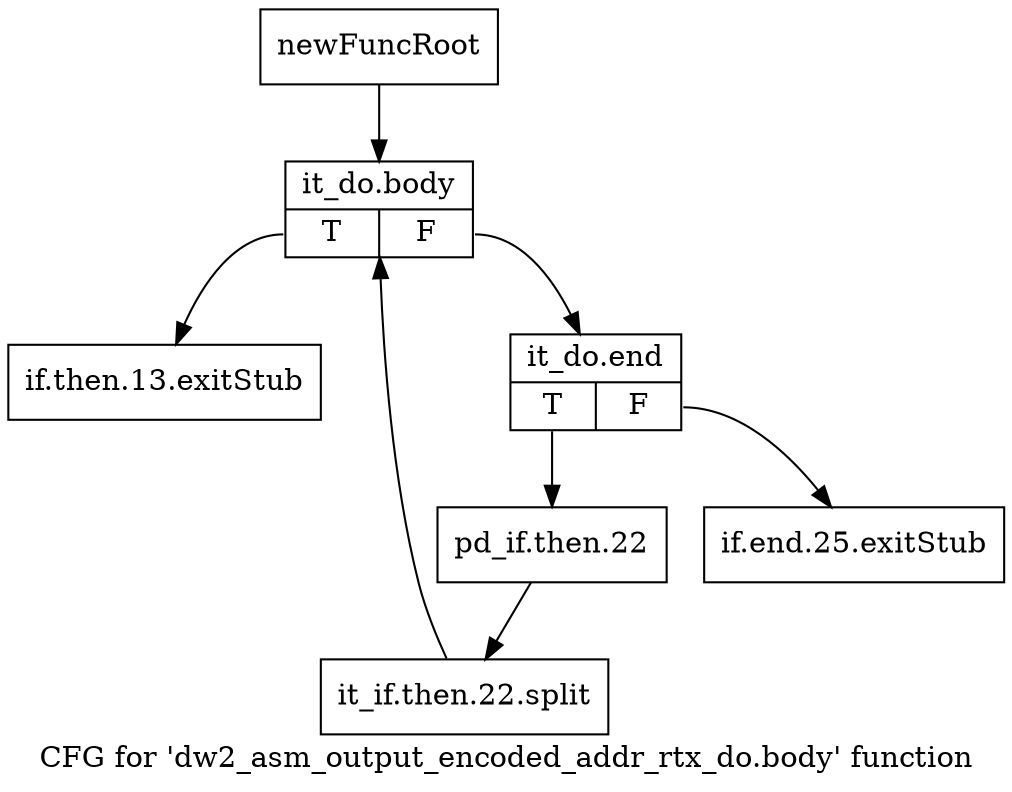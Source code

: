digraph "CFG for 'dw2_asm_output_encoded_addr_rtx_do.body' function" {
	label="CFG for 'dw2_asm_output_encoded_addr_rtx_do.body' function";

	Node0xabad150 [shape=record,label="{newFuncRoot}"];
	Node0xabad150 -> Node0xabad240;
	Node0xabad1a0 [shape=record,label="{if.then.13.exitStub}"];
	Node0xabad1f0 [shape=record,label="{if.end.25.exitStub}"];
	Node0xabad240 [shape=record,label="{it_do.body|{<s0>T|<s1>F}}"];
	Node0xabad240:s0 -> Node0xabad1a0;
	Node0xabad240:s1 -> Node0xabad290;
	Node0xabad290 [shape=record,label="{it_do.end|{<s0>T|<s1>F}}"];
	Node0xabad290:s0 -> Node0xabad2e0;
	Node0xabad290:s1 -> Node0xabad1f0;
	Node0xabad2e0 [shape=record,label="{pd_if.then.22}"];
	Node0xabad2e0 -> Node0xf41bdc0;
	Node0xf41bdc0 [shape=record,label="{it_if.then.22.split}"];
	Node0xf41bdc0 -> Node0xabad240;
}
